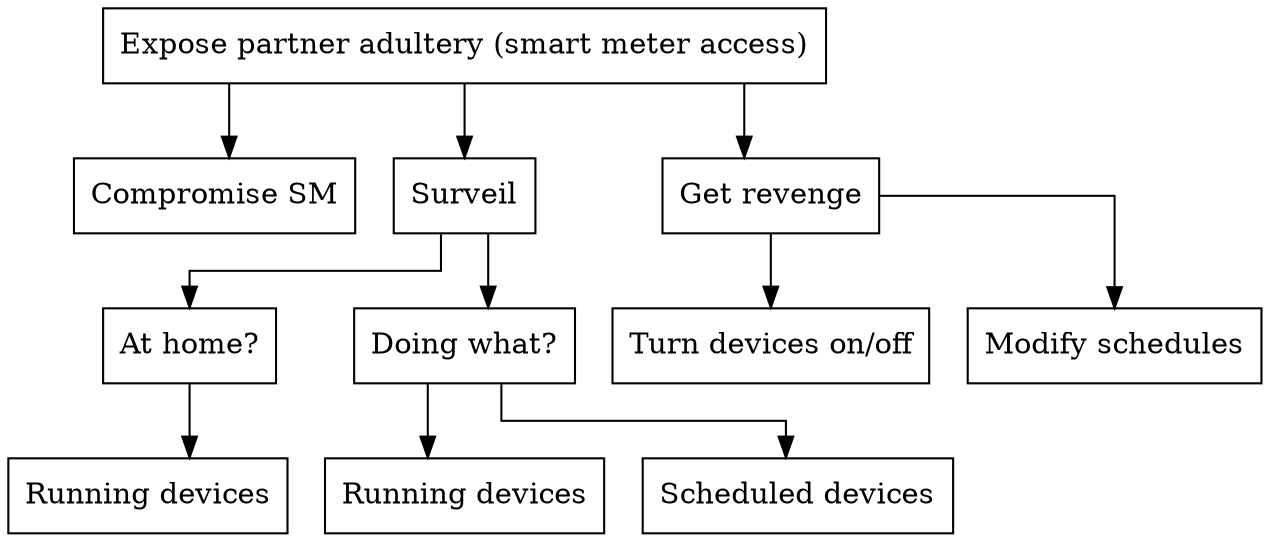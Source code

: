 digraph finite_state_machine {
  node [shape = rectangle];
  graph [splines=ortho];

  sm_access[label = "Expose partner adultery (smart meter access)",shape=AND];

    sm_access -> compromise_sm;
    compromise_sm[label="Compromise SM"];

  surveil[label="Surveil",shape=OR];
  sm_access->surveil;

    at_home[label="At home?"];
    surveil->at_home

      running_devices[label="Running devices"];
      at_home->running_devices;

    doing_what[label="Doing what?",shape=OR];
    surveil->doing_what;

      running_devices2[label="Running devices"];
      doing_what->running_devices2;

      scheduled_devices[label="Scheduled devices"];
      doing_what->scheduled_devices;

  revenge[label="Get revenge",shape=OR];
  sm_access->revenge;

    turn_onoff[label="Turn devices on/off"];
    revenge->turn_onoff;

    modify_schedules[label="Modify schedules"];
    revenge->modify_schedules;
}
